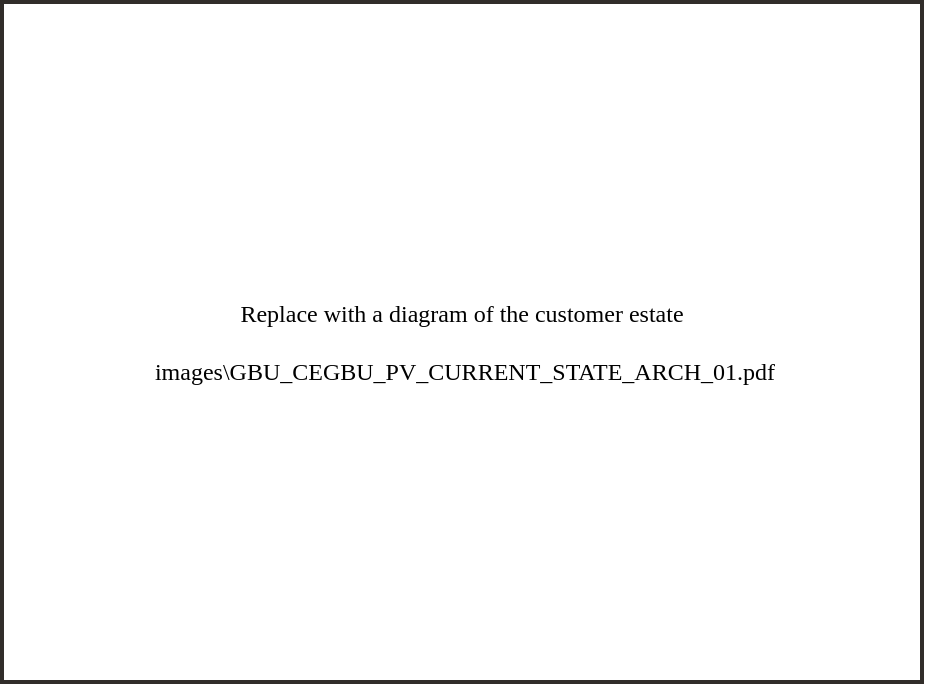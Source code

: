 <mxfile version="16.5.1" type="device"><diagram id="YPB_PUpu-KQXizXEAHb1" name="Page-1"><mxGraphModel dx="1102" dy="875" grid="1" gridSize="10" guides="1" tooltips="1" connect="1" arrows="1" fold="1" page="1" pageScale="1" pageWidth="1169" pageHeight="827" math="0" shadow="0"><root><mxCell id="0"/><mxCell id="1" parent="0"/><mxCell id="-nGAyyj2MxlNY1ogsKwa-1" value="Replace with a diagram of the customer estate&lt;br&gt;&lt;br&gt;&amp;nbsp;images\GBU_CEGBU_PV_CURRENT_STATE_ARCH_01.pdf" style="rounded=1;whiteSpace=wrap;html=1;strokeWidth=2;fontFamily=Oracle Sans;strokeColor=#312d2a;arcSize=0;fillColor=none;" parent="1" vertex="1"><mxGeometry x="160" y="140" width="460" height="340" as="geometry"/></mxCell></root></mxGraphModel></diagram></mxfile>